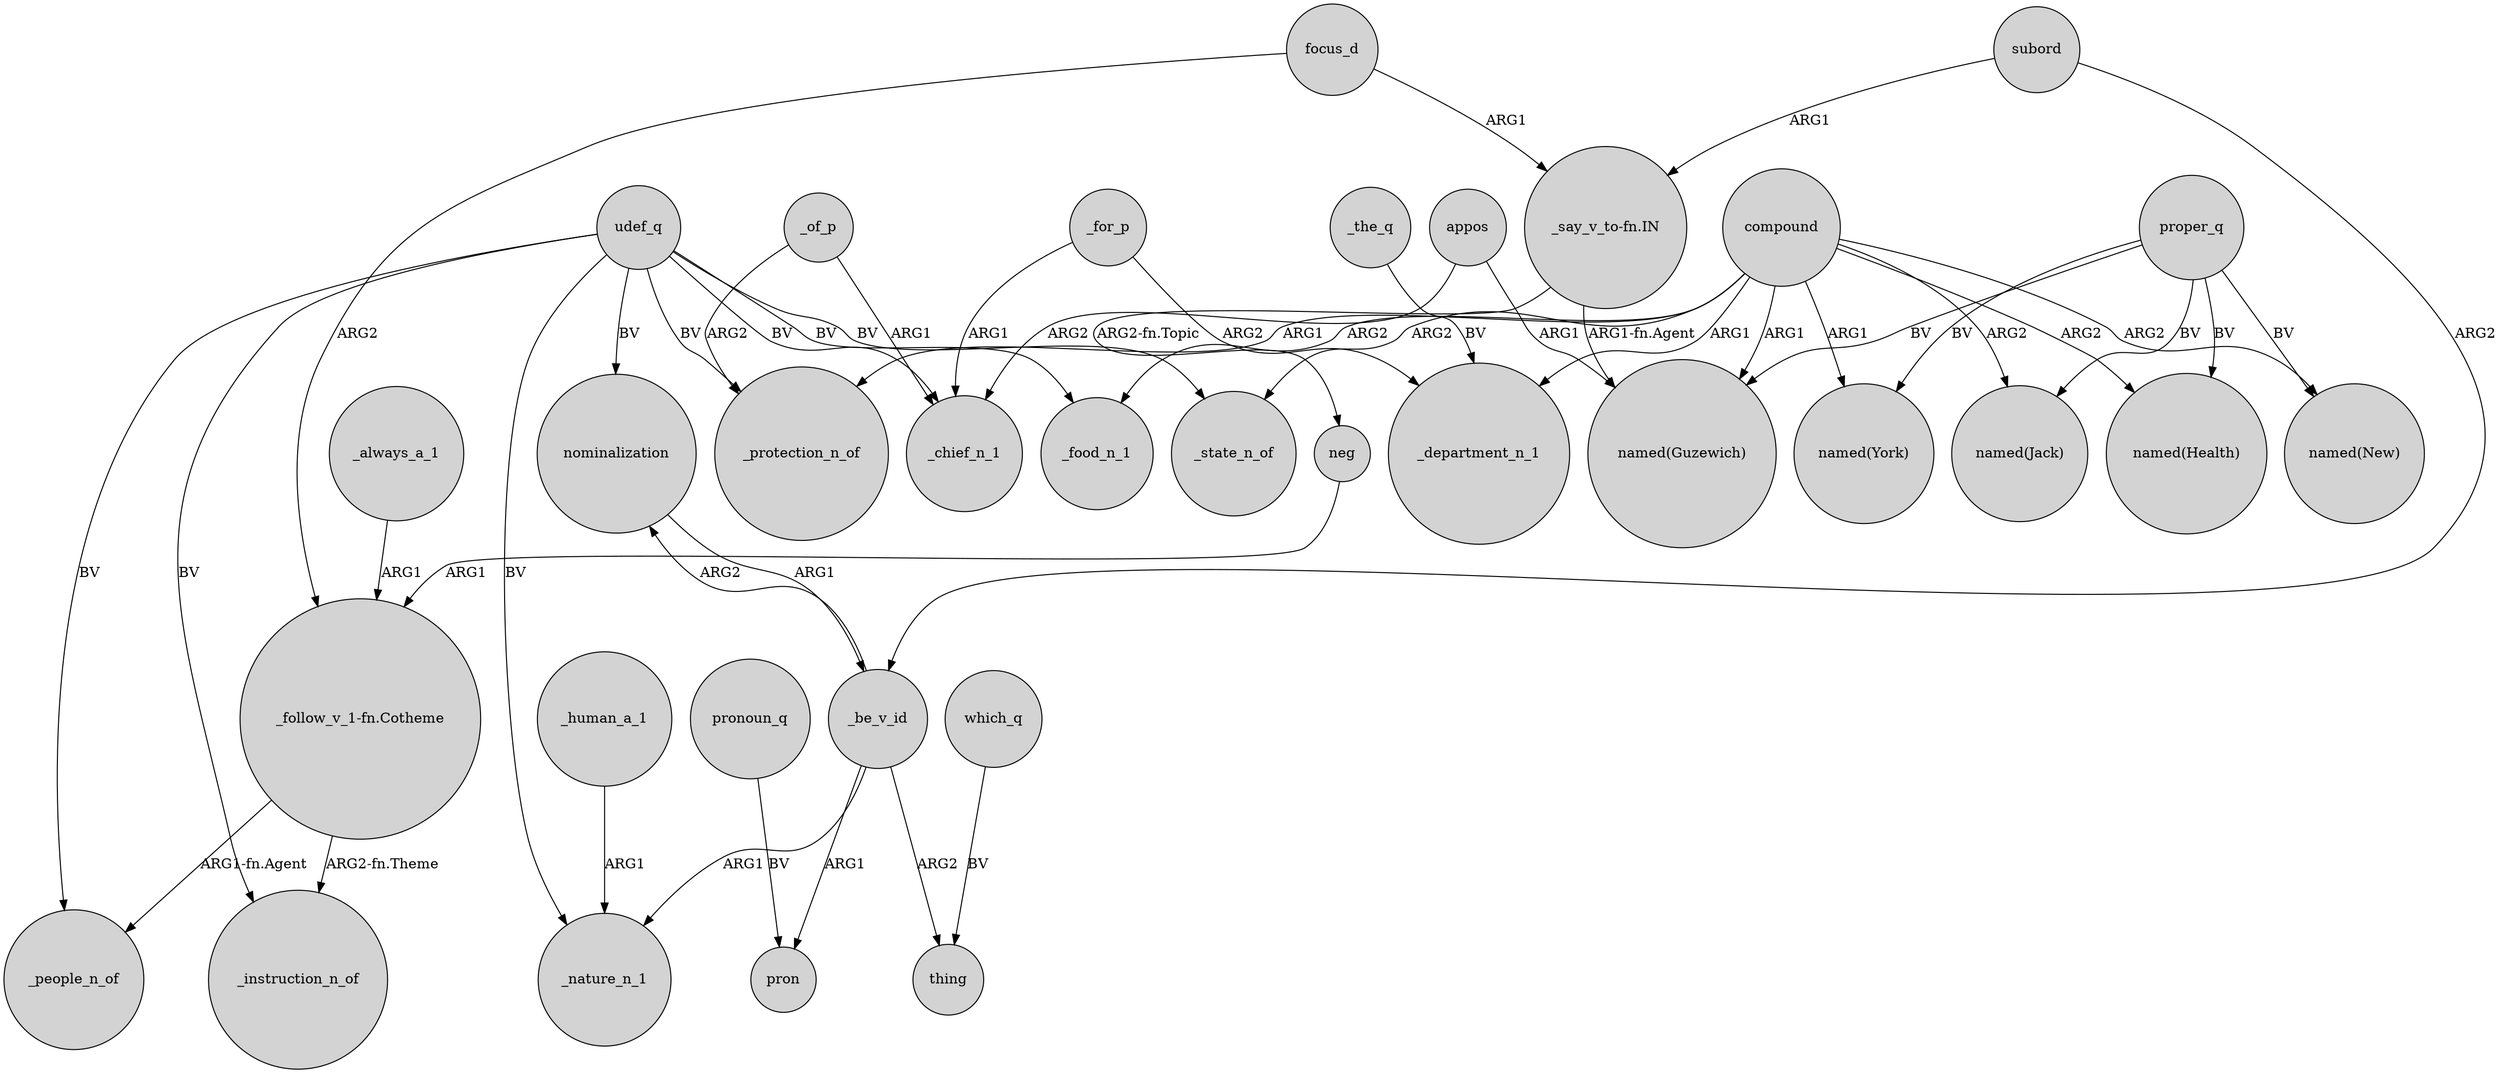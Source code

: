 digraph {
	node [shape=circle style=filled]
	compound -> _food_n_1 [label=ARG2]
	_of_p -> _protection_n_of [label=ARG2]
	compound -> "named(New)" [label=ARG2]
	appos -> "named(Guzewich)" [label=ARG1]
	proper_q -> "named(Guzewich)" [label=BV]
	proper_q -> "named(New)" [label=BV]
	appos -> _chief_n_1 [label=ARG2]
	udef_q -> _nature_n_1 [label=BV]
	udef_q -> _state_n_of [label=BV]
	compound -> _state_n_of [label=ARG2]
	subord -> "_say_v_to-fn.IN" [label=ARG1]
	_for_p -> _chief_n_1 [label=ARG1]
	compound -> _department_n_1 [label=ARG1]
	proper_q -> "named(Health)" [label=BV]
	"_follow_v_1-fn.Cotheme" -> _instruction_n_of [label="ARG2-fn.Theme"]
	compound -> "named(Guzewich)" [label=ARG1]
	_of_p -> _chief_n_1 [label=ARG1]
	_be_v_id -> _nature_n_1 [label=ARG1]
	_be_v_id -> pron [label=ARG1]
	udef_q -> _food_n_1 [label=BV]
	udef_q -> _instruction_n_of [label=BV]
	_the_q -> _department_n_1 [label=BV]
	"_say_v_to-fn.IN" -> "named(Guzewich)" [label="ARG1-fn.Agent"]
	compound -> "named(Health)" [label=ARG2]
	compound -> "named(Jack)" [label=ARG2]
	focus_d -> "_follow_v_1-fn.Cotheme" [label=ARG2]
	udef_q -> _people_n_of [label=BV]
	pronoun_q -> pron [label=BV]
	udef_q -> _protection_n_of [label=BV]
	compound -> "named(York)" [label=ARG1]
	udef_q -> _chief_n_1 [label=BV]
	compound -> _protection_n_of [label=ARG1]
	_for_p -> _department_n_1 [label=ARG2]
	nominalization -> _be_v_id [label=ARG1]
	_be_v_id -> nominalization [label=ARG2]
	udef_q -> nominalization [label=BV]
	proper_q -> "named(Jack)" [label=BV]
	"_say_v_to-fn.IN" -> neg [label="ARG2-fn.Topic"]
	"_follow_v_1-fn.Cotheme" -> _people_n_of [label="ARG1-fn.Agent"]
	neg -> "_follow_v_1-fn.Cotheme" [label=ARG1]
	_be_v_id -> thing [label=ARG2]
	proper_q -> "named(York)" [label=BV]
	_always_a_1 -> "_follow_v_1-fn.Cotheme" [label=ARG1]
	subord -> _be_v_id [label=ARG2]
	focus_d -> "_say_v_to-fn.IN" [label=ARG1]
	_human_a_1 -> _nature_n_1 [label=ARG1]
	which_q -> thing [label=BV]
}

